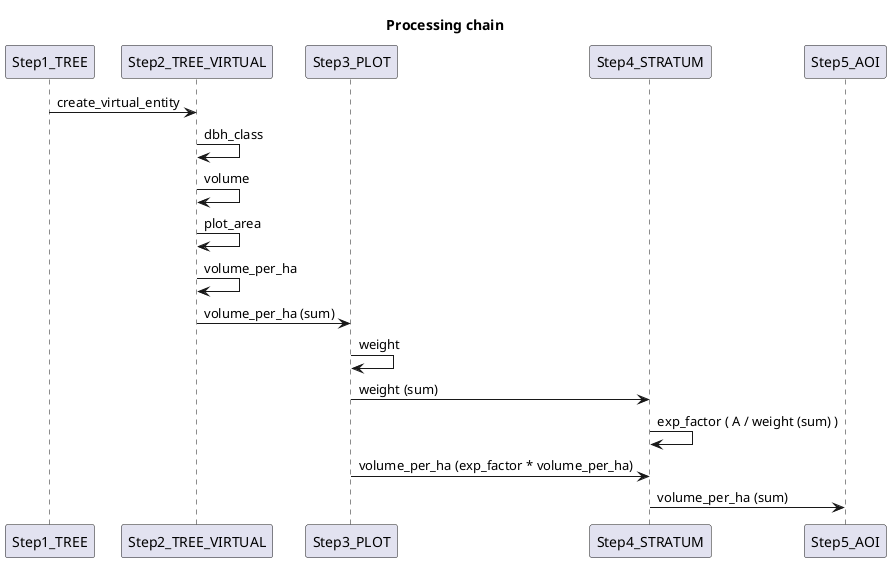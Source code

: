 @startuml
title Processing chain

participant Step1_TREE
participant Step2_TREE_VIRTUAL
participant Step3_PLOT
participant Step4_STRATUM
participant Step5_AOI

' Create virtual entity by filtering data using sql
Step1_TREE -> Step2_TREE_VIRTUAL : create_virtual_entity

' Calculate any quantitative or categorical variable
Step2_TREE_VIRTUAL -> Step2_TREE_VIRTUAL  : dbh_class
Step2_TREE_VIRTUAL -> Step2_TREE_VIRTUAL  : volume
Step2_TREE_VIRTUAL -> Step2_TREE_VIRTUAL : plot_area
Step2_TREE_VIRTUAL -> Step2_TREE_VIRTUAL  : volume_per_ha


' Aggregate any quantitative variable to a next step
' Calculate any quantitative or categorical variable
Step2_TREE_VIRTUAL -> Step3_PLOT  : volume_per_ha (sum)
Step3_PLOT -> Step3_PLOT : weight

' Aggregate any quantitative variable to a next step
' Calculate any quantitative or categorical variable
Step3_PLOT -> Step4_STRATUM : weight (sum)
Step4_STRATUM -> Step4_STRATUM : exp_factor ( A / weight (sum) )
Step3_PLOT -> Step4_STRATUM : volume_per_ha (exp_factor * volume_per_ha)

' Aggregate any quantitative variable to a next step
' Calculate any quantitative or categorical variable
Step4_STRATUM -> Step5_AOI : volume_per_ha (sum)

@enduml